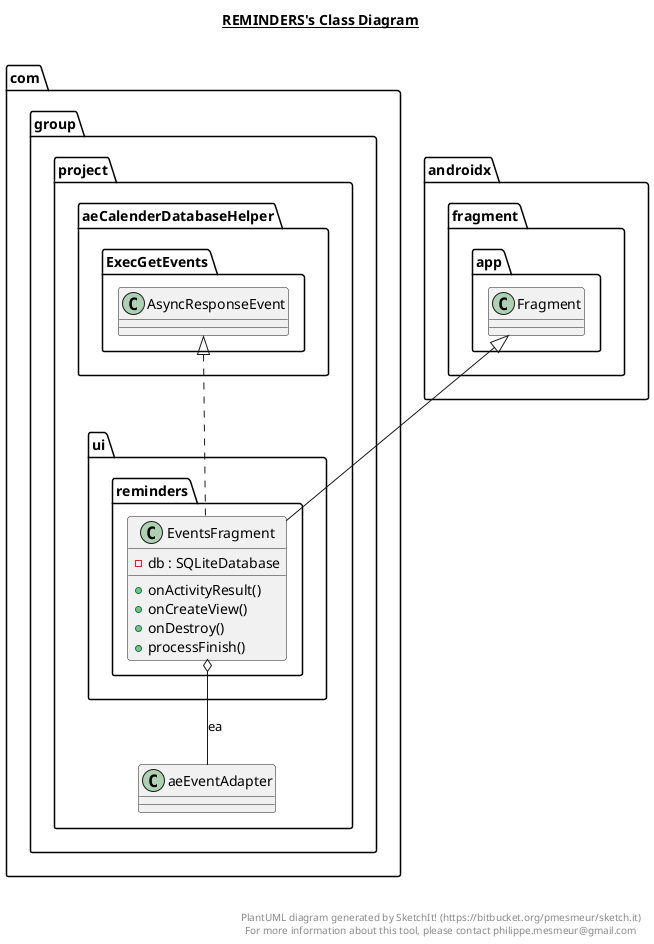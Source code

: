 @startuml

title __REMINDERS's Class Diagram__\n

  namespace com.group.project {
    namespace ui.reminders {
      class com.group.project.ui.reminders.EventsFragment {
          - db : SQLiteDatabase
          + onActivityResult()
          + onCreateView()
          + onDestroy()
          + processFinish()
      }
    }
  }
  

  com.group.project.ui.reminders.EventsFragment .up.|> com.group.project.aeCalenderDatabaseHelper.ExecGetEvents.AsyncResponseEvent
  com.group.project.ui.reminders.EventsFragment -up-|> androidx.fragment.app.Fragment
  com.group.project.ui.reminders.EventsFragment o-- com.group.project.aeEventAdapter : ea


right footer


PlantUML diagram generated by SketchIt! (https://bitbucket.org/pmesmeur/sketch.it)
For more information about this tool, please contact philippe.mesmeur@gmail.com
endfooter

@enduml
